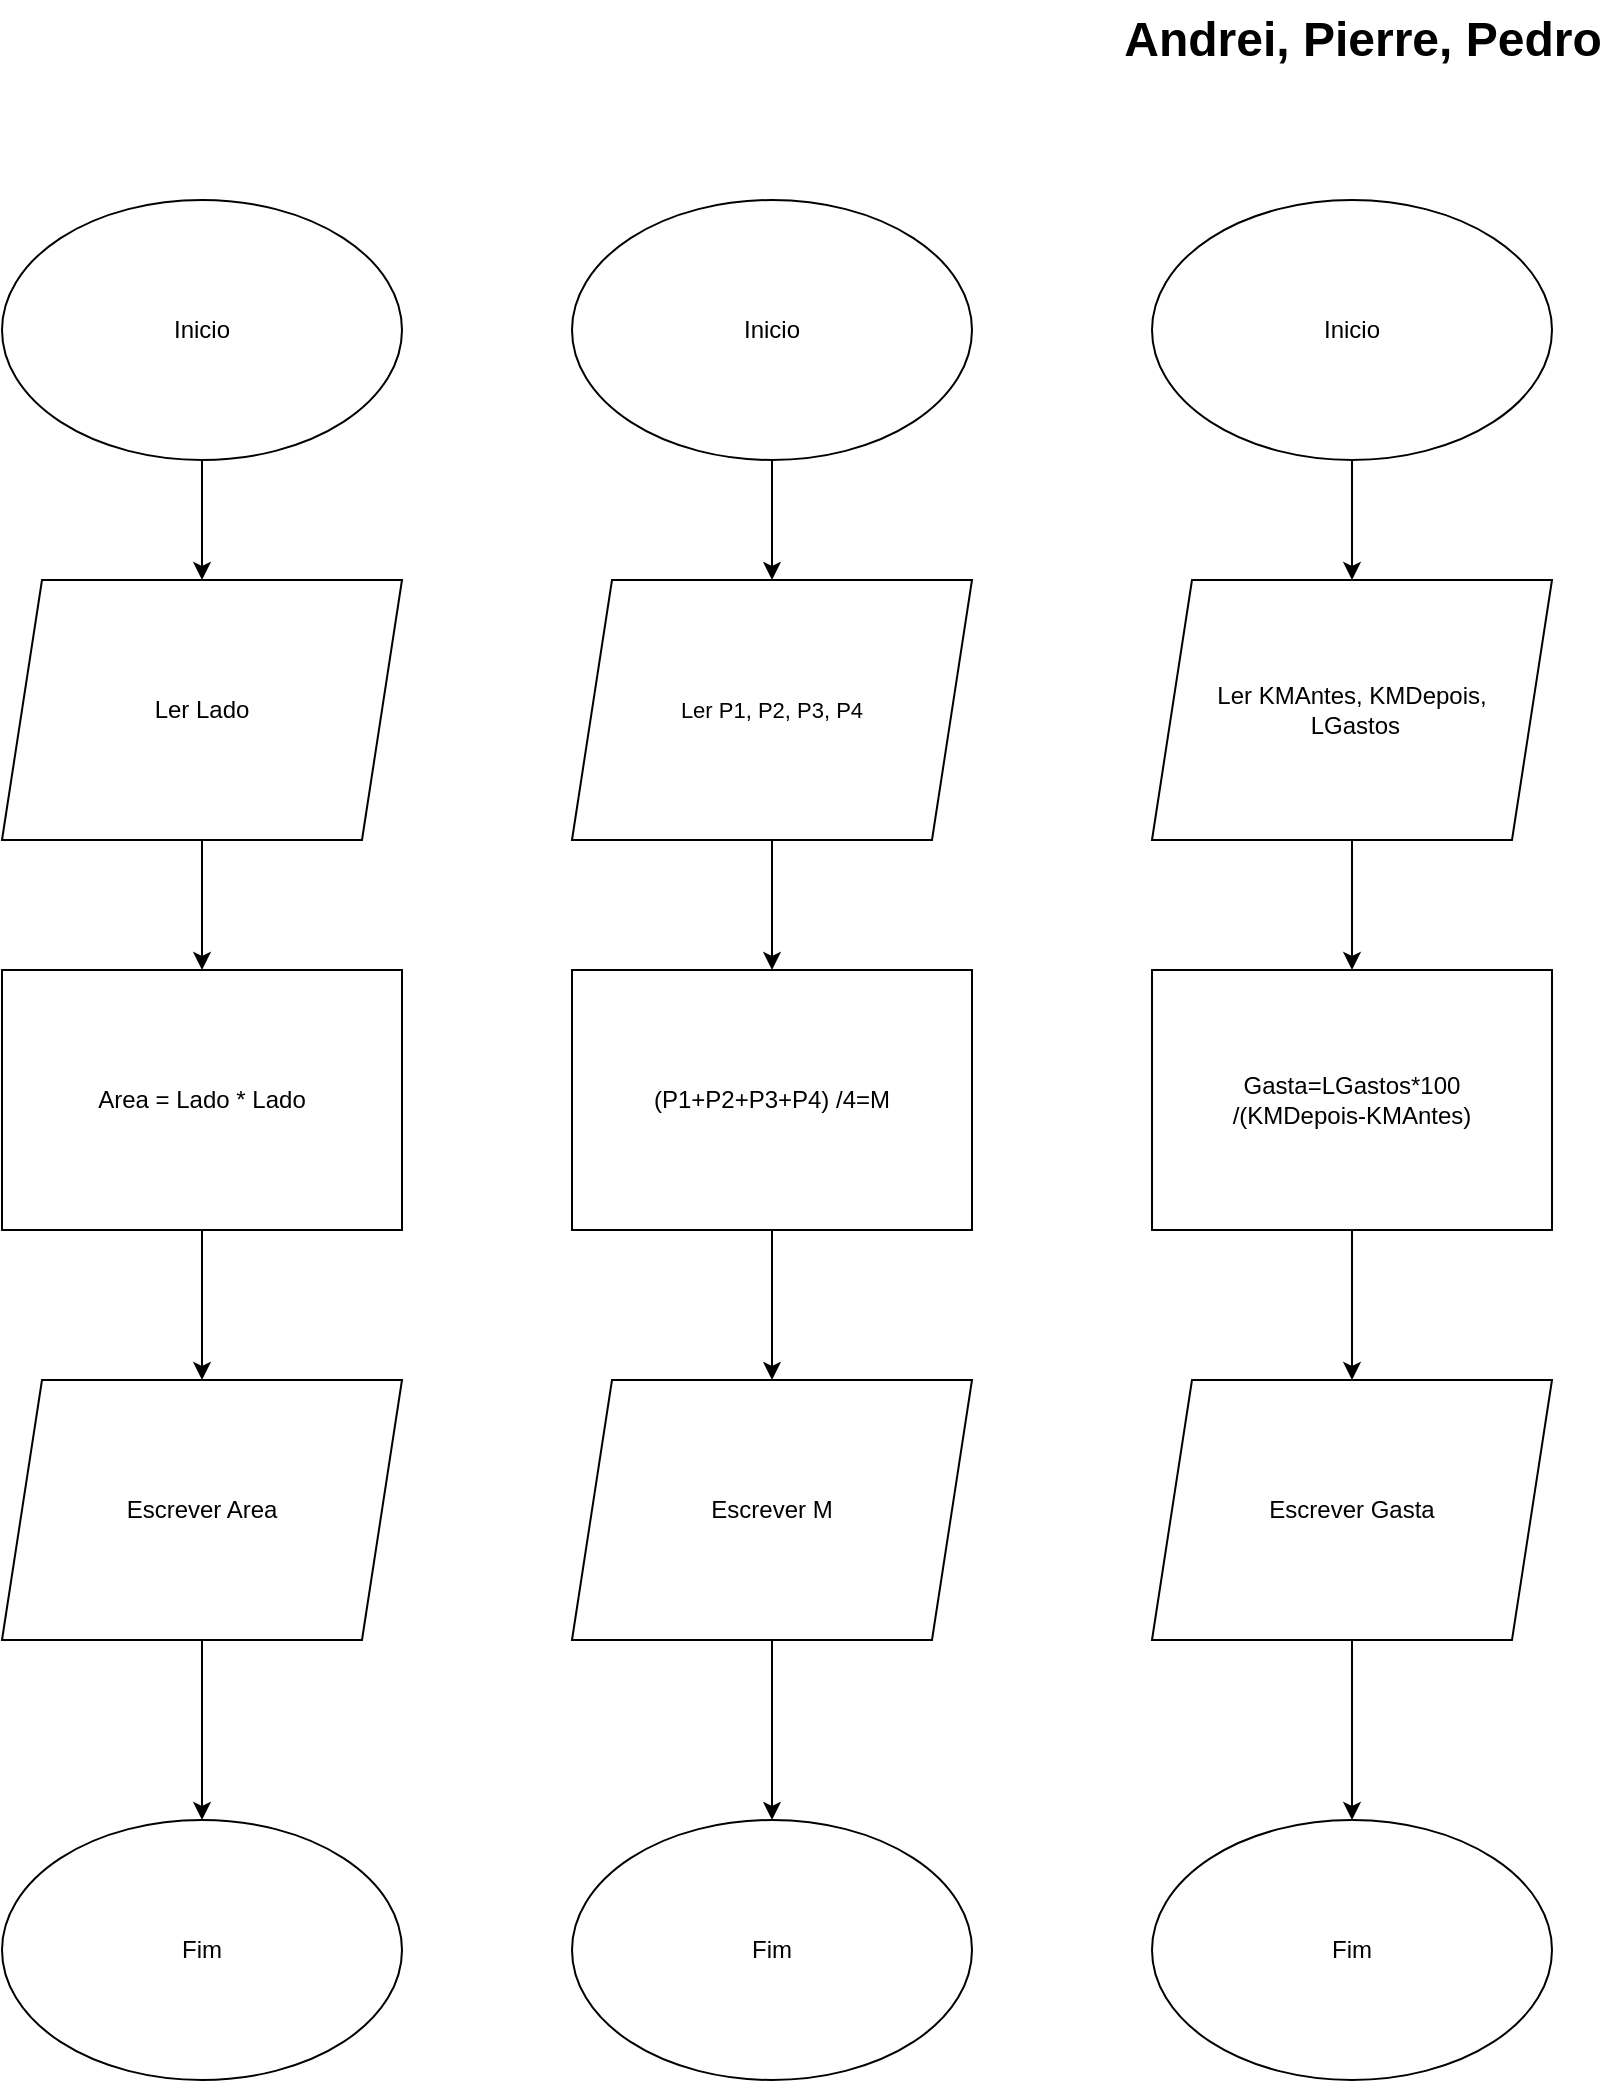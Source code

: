 <mxfile version="24.7.15">
  <diagram name="Page-1" id="mvTMJ631CIhL3_nFgB80">
    <mxGraphModel dx="1434" dy="834" grid="1" gridSize="10" guides="1" tooltips="1" connect="1" arrows="1" fold="1" page="1" pageScale="1" pageWidth="850" pageHeight="1100" math="0" shadow="0">
      <root>
        <mxCell id="0" />
        <mxCell id="1" parent="0" />
        <mxCell id="06kiK3NrnsaXHrTGm-zj-6" value="" style="edgeStyle=orthogonalEdgeStyle;rounded=0;orthogonalLoop=1;jettySize=auto;html=1;" parent="1" source="06kiK3NrnsaXHrTGm-zj-1" target="06kiK3NrnsaXHrTGm-zj-2" edge="1">
          <mxGeometry relative="1" as="geometry" />
        </mxCell>
        <mxCell id="06kiK3NrnsaXHrTGm-zj-1" value="Inicio" style="ellipse;whiteSpace=wrap;html=1;" parent="1" vertex="1">
          <mxGeometry x="40" y="100" width="200" height="130" as="geometry" />
        </mxCell>
        <mxCell id="06kiK3NrnsaXHrTGm-zj-7" value="" style="edgeStyle=orthogonalEdgeStyle;rounded=0;orthogonalLoop=1;jettySize=auto;html=1;" parent="1" source="06kiK3NrnsaXHrTGm-zj-2" target="06kiK3NrnsaXHrTGm-zj-4" edge="1">
          <mxGeometry relative="1" as="geometry" />
        </mxCell>
        <mxCell id="06kiK3NrnsaXHrTGm-zj-2" value="Ler Lado" style="shape=parallelogram;perimeter=parallelogramPerimeter;whiteSpace=wrap;html=1;fixedSize=1;" parent="1" vertex="1">
          <mxGeometry x="40" y="290" width="200" height="130" as="geometry" />
        </mxCell>
        <mxCell id="06kiK3NrnsaXHrTGm-zj-9" value="" style="edgeStyle=orthogonalEdgeStyle;rounded=0;orthogonalLoop=1;jettySize=auto;html=1;" parent="1" source="06kiK3NrnsaXHrTGm-zj-3" target="06kiK3NrnsaXHrTGm-zj-5" edge="1">
          <mxGeometry relative="1" as="geometry" />
        </mxCell>
        <mxCell id="06kiK3NrnsaXHrTGm-zj-3" value="Escrever Area" style="shape=parallelogram;perimeter=parallelogramPerimeter;whiteSpace=wrap;html=1;fixedSize=1;" parent="1" vertex="1">
          <mxGeometry x="40" y="690" width="200" height="130" as="geometry" />
        </mxCell>
        <mxCell id="06kiK3NrnsaXHrTGm-zj-8" value="" style="edgeStyle=orthogonalEdgeStyle;rounded=0;orthogonalLoop=1;jettySize=auto;html=1;" parent="1" source="06kiK3NrnsaXHrTGm-zj-4" target="06kiK3NrnsaXHrTGm-zj-3" edge="1">
          <mxGeometry relative="1" as="geometry" />
        </mxCell>
        <mxCell id="06kiK3NrnsaXHrTGm-zj-4" value="Area = Lado * Lado" style="rounded=0;whiteSpace=wrap;html=1;" parent="1" vertex="1">
          <mxGeometry x="40" y="485" width="200" height="130" as="geometry" />
        </mxCell>
        <mxCell id="06kiK3NrnsaXHrTGm-zj-5" value="Fim" style="ellipse;whiteSpace=wrap;html=1;" parent="1" vertex="1">
          <mxGeometry x="40" y="910" width="200" height="130" as="geometry" />
        </mxCell>
        <mxCell id="06kiK3NrnsaXHrTGm-zj-17" value="" style="edgeStyle=orthogonalEdgeStyle;rounded=0;orthogonalLoop=1;jettySize=auto;html=1;" parent="1" source="06kiK3NrnsaXHrTGm-zj-10" target="06kiK3NrnsaXHrTGm-zj-13" edge="1">
          <mxGeometry relative="1" as="geometry" />
        </mxCell>
        <mxCell id="06kiK3NrnsaXHrTGm-zj-10" value="Inicio" style="ellipse;whiteSpace=wrap;html=1;" parent="1" vertex="1">
          <mxGeometry x="325" y="100" width="200" height="130" as="geometry" />
        </mxCell>
        <mxCell id="06kiK3NrnsaXHrTGm-zj-26" value="" style="edgeStyle=orthogonalEdgeStyle;rounded=0;orthogonalLoop=1;jettySize=auto;html=1;" parent="1" source="06kiK3NrnsaXHrTGm-zj-11" target="06kiK3NrnsaXHrTGm-zj-23" edge="1">
          <mxGeometry relative="1" as="geometry" />
        </mxCell>
        <mxCell id="06kiK3NrnsaXHrTGm-zj-11" value="Inicio" style="ellipse;whiteSpace=wrap;html=1;" parent="1" vertex="1">
          <mxGeometry x="615" y="100" width="200" height="130" as="geometry" />
        </mxCell>
        <mxCell id="06kiK3NrnsaXHrTGm-zj-18" value="" style="edgeStyle=orthogonalEdgeStyle;rounded=0;orthogonalLoop=1;jettySize=auto;html=1;" parent="1" source="06kiK3NrnsaXHrTGm-zj-13" target="06kiK3NrnsaXHrTGm-zj-14" edge="1">
          <mxGeometry relative="1" as="geometry" />
        </mxCell>
        <mxCell id="06kiK3NrnsaXHrTGm-zj-13" value="&lt;font style=&quot;font-size: 11px;&quot;&gt;Ler P1, P2, P3, P4&lt;/font&gt;" style="shape=parallelogram;perimeter=parallelogramPerimeter;whiteSpace=wrap;html=1;fixedSize=1;" parent="1" vertex="1">
          <mxGeometry x="325" y="290" width="200" height="130" as="geometry" />
        </mxCell>
        <mxCell id="06kiK3NrnsaXHrTGm-zj-19" value="" style="edgeStyle=orthogonalEdgeStyle;rounded=0;orthogonalLoop=1;jettySize=auto;html=1;" parent="1" source="06kiK3NrnsaXHrTGm-zj-14" target="06kiK3NrnsaXHrTGm-zj-15" edge="1">
          <mxGeometry relative="1" as="geometry" />
        </mxCell>
        <mxCell id="06kiK3NrnsaXHrTGm-zj-14" value="(P1+P2+P3+P4) /4=M" style="rounded=0;whiteSpace=wrap;html=1;" parent="1" vertex="1">
          <mxGeometry x="325" y="485" width="200" height="130" as="geometry" />
        </mxCell>
        <mxCell id="06kiK3NrnsaXHrTGm-zj-34" value="" style="edgeStyle=orthogonalEdgeStyle;rounded=0;orthogonalLoop=1;jettySize=auto;html=1;" parent="1" source="06kiK3NrnsaXHrTGm-zj-15" target="06kiK3NrnsaXHrTGm-zj-32" edge="1">
          <mxGeometry relative="1" as="geometry" />
        </mxCell>
        <mxCell id="06kiK3NrnsaXHrTGm-zj-15" value="Escrever M" style="shape=parallelogram;perimeter=parallelogramPerimeter;whiteSpace=wrap;html=1;fixedSize=1;" parent="1" vertex="1">
          <mxGeometry x="325" y="690" width="200" height="130" as="geometry" />
        </mxCell>
        <mxCell id="06kiK3NrnsaXHrTGm-zj-27" value="" style="edgeStyle=orthogonalEdgeStyle;rounded=0;orthogonalLoop=1;jettySize=auto;html=1;" parent="1" source="06kiK3NrnsaXHrTGm-zj-23" target="06kiK3NrnsaXHrTGm-zj-25" edge="1">
          <mxGeometry relative="1" as="geometry" />
        </mxCell>
        <mxCell id="06kiK3NrnsaXHrTGm-zj-23" value="Ler KMAntes, KMDepois,&lt;div&gt;&amp;nbsp;LGastos&lt;/div&gt;" style="shape=parallelogram;perimeter=parallelogramPerimeter;whiteSpace=wrap;html=1;fixedSize=1;" parent="1" vertex="1">
          <mxGeometry x="615" y="290" width="200" height="130" as="geometry" />
        </mxCell>
        <mxCell id="06kiK3NrnsaXHrTGm-zj-35" value="" style="edgeStyle=orthogonalEdgeStyle;rounded=0;orthogonalLoop=1;jettySize=auto;html=1;" parent="1" source="06kiK3NrnsaXHrTGm-zj-24" target="06kiK3NrnsaXHrTGm-zj-33" edge="1">
          <mxGeometry relative="1" as="geometry" />
        </mxCell>
        <mxCell id="06kiK3NrnsaXHrTGm-zj-24" value="Escrever Gasta" style="shape=parallelogram;perimeter=parallelogramPerimeter;whiteSpace=wrap;html=1;fixedSize=1;" parent="1" vertex="1">
          <mxGeometry x="615" y="690" width="200" height="130" as="geometry" />
        </mxCell>
        <mxCell id="06kiK3NrnsaXHrTGm-zj-28" value="" style="edgeStyle=orthogonalEdgeStyle;rounded=0;orthogonalLoop=1;jettySize=auto;html=1;" parent="1" source="06kiK3NrnsaXHrTGm-zj-25" target="06kiK3NrnsaXHrTGm-zj-24" edge="1">
          <mxGeometry relative="1" as="geometry" />
        </mxCell>
        <mxCell id="06kiK3NrnsaXHrTGm-zj-25" value="Gasta=LGastos*100&lt;div&gt;&lt;span style=&quot;background-color: initial;&quot;&gt;/(KMDepois-KMAntes)&lt;/span&gt;&lt;/div&gt;" style="rounded=0;whiteSpace=wrap;html=1;" parent="1" vertex="1">
          <mxGeometry x="615" y="485" width="200" height="130" as="geometry" />
        </mxCell>
        <mxCell id="06kiK3NrnsaXHrTGm-zj-32" value="Fim" style="ellipse;whiteSpace=wrap;html=1;" parent="1" vertex="1">
          <mxGeometry x="325" y="910" width="200" height="130" as="geometry" />
        </mxCell>
        <mxCell id="06kiK3NrnsaXHrTGm-zj-33" value="Fim" style="ellipse;whiteSpace=wrap;html=1;" parent="1" vertex="1">
          <mxGeometry x="615" y="910" width="200" height="130" as="geometry" />
        </mxCell>
        <mxCell id="zoDw_W4DsP9sRO3rd7iS-3" value="Andrei, Pierre, Pedro" style="text;strokeColor=none;fillColor=none;html=1;fontSize=24;fontStyle=1;verticalAlign=middle;align=center;" vertex="1" parent="1">
          <mxGeometry x="670" width="100" height="40" as="geometry" />
        </mxCell>
      </root>
    </mxGraphModel>
  </diagram>
</mxfile>
